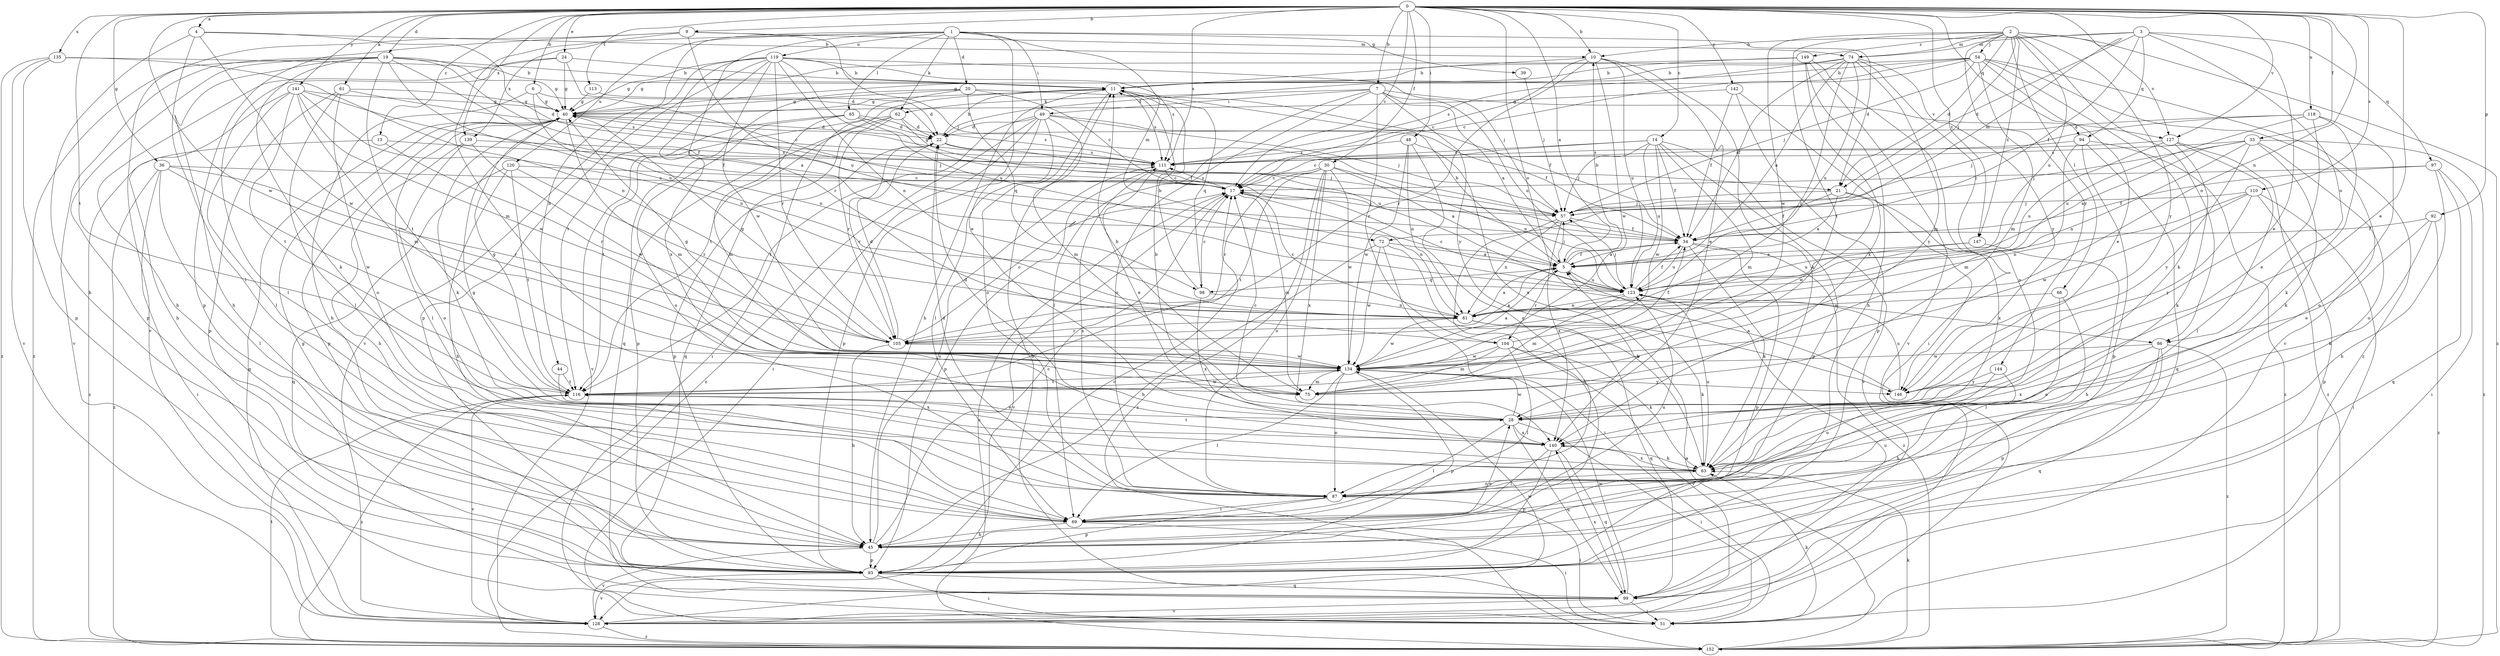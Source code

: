 strict digraph  {
0;
1;
2;
3;
4;
5;
6;
7;
9;
10;
11;
13;
14;
17;
19;
20;
21;
22;
24;
28;
30;
33;
34;
36;
39;
40;
44;
45;
48;
49;
51;
54;
57;
61;
62;
63;
65;
66;
69;
72;
74;
75;
81;
86;
87;
92;
93;
94;
97;
98;
99;
104;
105;
110;
111;
113;
116;
118;
119;
120;
123;
127;
128;
134;
135;
139;
140;
141;
142;
144;
146;
147;
149;
152;
0 -> 4  [label=a];
0 -> 5  [label=a];
0 -> 6  [label=b];
0 -> 7  [label=b];
0 -> 9  [label=b];
0 -> 10  [label=b];
0 -> 13  [label=c];
0 -> 14  [label=c];
0 -> 17  [label=c];
0 -> 19  [label=d];
0 -> 24  [label=e];
0 -> 28  [label=e];
0 -> 30  [label=f];
0 -> 33  [label=f];
0 -> 36  [label=g];
0 -> 48  [label=i];
0 -> 61  [label=k];
0 -> 72  [label=m];
0 -> 81  [label=n];
0 -> 86  [label=o];
0 -> 92  [label=p];
0 -> 94  [label=q];
0 -> 110  [label=s];
0 -> 111  [label=s];
0 -> 113  [label=t];
0 -> 116  [label=t];
0 -> 118  [label=u];
0 -> 127  [label=v];
0 -> 134  [label=w];
0 -> 135  [label=x];
0 -> 139  [label=x];
0 -> 141  [label=y];
0 -> 142  [label=y];
0 -> 147  [label=z];
1 -> 20  [label=d];
1 -> 21  [label=d];
1 -> 28  [label=e];
1 -> 39  [label=g];
1 -> 44  [label=h];
1 -> 49  [label=i];
1 -> 62  [label=k];
1 -> 65  [label=l];
1 -> 72  [label=m];
1 -> 104  [label=r];
1 -> 119  [label=u];
1 -> 120  [label=u];
1 -> 139  [label=x];
2 -> 21  [label=d];
2 -> 54  [label=j];
2 -> 57  [label=j];
2 -> 66  [label=l];
2 -> 74  [label=m];
2 -> 86  [label=o];
2 -> 116  [label=t];
2 -> 123  [label=u];
2 -> 127  [label=v];
2 -> 134  [label=w];
2 -> 144  [label=y];
2 -> 146  [label=y];
2 -> 147  [label=z];
2 -> 149  [label=z];
2 -> 152  [label=z];
3 -> 10  [label=b];
3 -> 21  [label=d];
3 -> 28  [label=e];
3 -> 34  [label=f];
3 -> 74  [label=m];
3 -> 86  [label=o];
3 -> 94  [label=q];
3 -> 97  [label=q];
4 -> 10  [label=b];
4 -> 21  [label=d];
4 -> 45  [label=h];
4 -> 69  [label=l];
4 -> 134  [label=w];
5 -> 10  [label=b];
5 -> 11  [label=b];
5 -> 34  [label=f];
5 -> 57  [label=j];
5 -> 98  [label=q];
5 -> 104  [label=r];
5 -> 123  [label=u];
6 -> 17  [label=c];
6 -> 40  [label=g];
6 -> 45  [label=h];
6 -> 81  [label=n];
7 -> 5  [label=a];
7 -> 49  [label=i];
7 -> 62  [label=k];
7 -> 69  [label=l];
7 -> 87  [label=o];
7 -> 104  [label=r];
7 -> 123  [label=u];
7 -> 127  [label=v];
7 -> 146  [label=y];
9 -> 57  [label=j];
9 -> 74  [label=m];
9 -> 75  [label=m];
9 -> 93  [label=p];
9 -> 123  [label=u];
9 -> 128  [label=v];
10 -> 11  [label=b];
10 -> 17  [label=c];
10 -> 28  [label=e];
10 -> 63  [label=k];
10 -> 105  [label=r];
10 -> 123  [label=u];
10 -> 134  [label=w];
11 -> 40  [label=g];
11 -> 45  [label=h];
11 -> 87  [label=o];
11 -> 98  [label=q];
11 -> 111  [label=s];
11 -> 116  [label=t];
13 -> 105  [label=r];
13 -> 111  [label=s];
13 -> 152  [label=z];
14 -> 17  [label=c];
14 -> 34  [label=f];
14 -> 57  [label=j];
14 -> 75  [label=m];
14 -> 93  [label=p];
14 -> 111  [label=s];
14 -> 123  [label=u];
14 -> 128  [label=v];
14 -> 134  [label=w];
17 -> 57  [label=j];
17 -> 75  [label=m];
17 -> 81  [label=n];
17 -> 111  [label=s];
17 -> 128  [label=v];
19 -> 5  [label=a];
19 -> 11  [label=b];
19 -> 34  [label=f];
19 -> 40  [label=g];
19 -> 45  [label=h];
19 -> 63  [label=k];
19 -> 93  [label=p];
19 -> 116  [label=t];
19 -> 123  [label=u];
19 -> 128  [label=v];
19 -> 152  [label=z];
20 -> 17  [label=c];
20 -> 34  [label=f];
20 -> 40  [label=g];
20 -> 51  [label=i];
20 -> 98  [label=q];
20 -> 99  [label=q];
21 -> 5  [label=a];
21 -> 34  [label=f];
21 -> 57  [label=j];
21 -> 134  [label=w];
21 -> 140  [label=x];
22 -> 11  [label=b];
22 -> 57  [label=j];
22 -> 93  [label=p];
22 -> 105  [label=r];
22 -> 111  [label=s];
24 -> 11  [label=b];
24 -> 22  [label=d];
24 -> 40  [label=g];
24 -> 45  [label=h];
24 -> 69  [label=l];
28 -> 11  [label=b];
28 -> 17  [label=c];
28 -> 22  [label=d];
28 -> 51  [label=i];
28 -> 69  [label=l];
28 -> 99  [label=q];
28 -> 134  [label=w];
28 -> 140  [label=x];
30 -> 5  [label=a];
30 -> 17  [label=c];
30 -> 87  [label=o];
30 -> 105  [label=r];
30 -> 116  [label=t];
30 -> 123  [label=u];
30 -> 134  [label=w];
30 -> 140  [label=x];
30 -> 152  [label=z];
33 -> 5  [label=a];
33 -> 57  [label=j];
33 -> 63  [label=k];
33 -> 81  [label=n];
33 -> 87  [label=o];
33 -> 111  [label=s];
33 -> 146  [label=y];
33 -> 152  [label=z];
34 -> 5  [label=a];
34 -> 63  [label=k];
34 -> 93  [label=p];
34 -> 123  [label=u];
34 -> 152  [label=z];
36 -> 17  [label=c];
36 -> 51  [label=i];
36 -> 69  [label=l];
36 -> 105  [label=r];
36 -> 134  [label=w];
36 -> 152  [label=z];
39 -> 57  [label=j];
40 -> 22  [label=d];
40 -> 57  [label=j];
40 -> 63  [label=k];
40 -> 69  [label=l];
40 -> 75  [label=m];
40 -> 93  [label=p];
44 -> 116  [label=t];
44 -> 140  [label=x];
45 -> 17  [label=c];
45 -> 28  [label=e];
45 -> 93  [label=p];
45 -> 111  [label=s];
45 -> 128  [label=v];
48 -> 81  [label=n];
48 -> 87  [label=o];
48 -> 111  [label=s];
48 -> 134  [label=w];
48 -> 140  [label=x];
49 -> 22  [label=d];
49 -> 34  [label=f];
49 -> 51  [label=i];
49 -> 57  [label=j];
49 -> 69  [label=l];
49 -> 75  [label=m];
49 -> 93  [label=p];
49 -> 116  [label=t];
49 -> 152  [label=z];
51 -> 11  [label=b];
51 -> 63  [label=k];
54 -> 11  [label=b];
54 -> 17  [label=c];
54 -> 22  [label=d];
54 -> 28  [label=e];
54 -> 40  [label=g];
54 -> 57  [label=j];
54 -> 63  [label=k];
54 -> 75  [label=m];
54 -> 128  [label=v];
54 -> 152  [label=z];
57 -> 34  [label=f];
57 -> 45  [label=h];
57 -> 81  [label=n];
57 -> 140  [label=x];
61 -> 40  [label=g];
61 -> 69  [label=l];
61 -> 87  [label=o];
61 -> 93  [label=p];
61 -> 111  [label=s];
62 -> 22  [label=d];
62 -> 93  [label=p];
62 -> 99  [label=q];
62 -> 105  [label=r];
62 -> 116  [label=t];
62 -> 123  [label=u];
63 -> 40  [label=g];
63 -> 87  [label=o];
63 -> 123  [label=u];
63 -> 140  [label=x];
65 -> 22  [label=d];
65 -> 34  [label=f];
65 -> 75  [label=m];
65 -> 87  [label=o];
65 -> 111  [label=s];
65 -> 128  [label=v];
66 -> 69  [label=l];
66 -> 81  [label=n];
66 -> 87  [label=o];
69 -> 45  [label=h];
69 -> 51  [label=i];
69 -> 123  [label=u];
72 -> 5  [label=a];
72 -> 45  [label=h];
72 -> 51  [label=i];
72 -> 63  [label=k];
72 -> 134  [label=w];
74 -> 5  [label=a];
74 -> 11  [label=b];
74 -> 34  [label=f];
74 -> 75  [label=m];
74 -> 87  [label=o];
74 -> 105  [label=r];
74 -> 111  [label=s];
74 -> 123  [label=u];
74 -> 146  [label=y];
75 -> 11  [label=b];
81 -> 5  [label=a];
81 -> 17  [label=c];
81 -> 63  [label=k];
81 -> 99  [label=q];
81 -> 105  [label=r];
81 -> 134  [label=w];
86 -> 93  [label=p];
86 -> 99  [label=q];
86 -> 134  [label=w];
86 -> 140  [label=x];
86 -> 152  [label=z];
87 -> 22  [label=d];
87 -> 51  [label=i];
87 -> 69  [label=l];
87 -> 93  [label=p];
87 -> 111  [label=s];
92 -> 28  [label=e];
92 -> 34  [label=f];
92 -> 63  [label=k];
92 -> 152  [label=z];
93 -> 17  [label=c];
93 -> 40  [label=g];
93 -> 51  [label=i];
93 -> 99  [label=q];
93 -> 128  [label=v];
94 -> 75  [label=m];
94 -> 93  [label=p];
94 -> 99  [label=q];
94 -> 111  [label=s];
94 -> 152  [label=z];
97 -> 17  [label=c];
97 -> 34  [label=f];
97 -> 45  [label=h];
97 -> 51  [label=i];
97 -> 99  [label=q];
98 -> 11  [label=b];
98 -> 17  [label=c];
98 -> 81  [label=n];
98 -> 140  [label=x];
99 -> 51  [label=i];
99 -> 123  [label=u];
99 -> 128  [label=v];
99 -> 134  [label=w];
99 -> 140  [label=x];
104 -> 34  [label=f];
104 -> 63  [label=k];
104 -> 69  [label=l];
104 -> 75  [label=m];
104 -> 128  [label=v];
104 -> 134  [label=w];
105 -> 5  [label=a];
105 -> 17  [label=c];
105 -> 22  [label=d];
105 -> 40  [label=g];
105 -> 45  [label=h];
105 -> 134  [label=w];
110 -> 51  [label=i];
110 -> 57  [label=j];
110 -> 81  [label=n];
110 -> 93  [label=p];
110 -> 134  [label=w];
110 -> 146  [label=y];
111 -> 17  [label=c];
111 -> 28  [label=e];
111 -> 40  [label=g];
111 -> 93  [label=p];
113 -> 22  [label=d];
113 -> 40  [label=g];
116 -> 28  [label=e];
116 -> 40  [label=g];
116 -> 128  [label=v];
116 -> 134  [label=w];
116 -> 152  [label=z];
118 -> 22  [label=d];
118 -> 28  [label=e];
118 -> 57  [label=j];
118 -> 63  [label=k];
118 -> 87  [label=o];
118 -> 123  [label=u];
119 -> 11  [label=b];
119 -> 40  [label=g];
119 -> 57  [label=j];
119 -> 81  [label=n];
119 -> 93  [label=p];
119 -> 105  [label=r];
119 -> 111  [label=s];
119 -> 116  [label=t];
119 -> 123  [label=u];
119 -> 128  [label=v];
119 -> 134  [label=w];
119 -> 140  [label=x];
120 -> 17  [label=c];
120 -> 45  [label=h];
120 -> 99  [label=q];
120 -> 105  [label=r];
120 -> 116  [label=t];
123 -> 17  [label=c];
123 -> 34  [label=f];
123 -> 57  [label=j];
123 -> 75  [label=m];
123 -> 81  [label=n];
127 -> 63  [label=k];
127 -> 69  [label=l];
127 -> 111  [label=s];
127 -> 123  [label=u];
127 -> 152  [label=z];
128 -> 40  [label=g];
128 -> 134  [label=w];
128 -> 152  [label=z];
134 -> 5  [label=a];
134 -> 40  [label=g];
134 -> 69  [label=l];
134 -> 75  [label=m];
134 -> 87  [label=o];
134 -> 93  [label=p];
134 -> 116  [label=t];
134 -> 146  [label=y];
135 -> 11  [label=b];
135 -> 81  [label=n];
135 -> 93  [label=p];
135 -> 128  [label=v];
135 -> 152  [label=z];
139 -> 45  [label=h];
139 -> 87  [label=o];
139 -> 111  [label=s];
139 -> 134  [label=w];
140 -> 63  [label=k];
140 -> 69  [label=l];
140 -> 93  [label=p];
140 -> 99  [label=q];
140 -> 116  [label=t];
141 -> 34  [label=f];
141 -> 40  [label=g];
141 -> 45  [label=h];
141 -> 69  [label=l];
141 -> 75  [label=m];
141 -> 81  [label=n];
141 -> 116  [label=t];
141 -> 134  [label=w];
142 -> 34  [label=f];
142 -> 40  [label=g];
142 -> 93  [label=p];
142 -> 146  [label=y];
144 -> 45  [label=h];
144 -> 87  [label=o];
144 -> 146  [label=y];
146 -> 5  [label=a];
146 -> 123  [label=u];
147 -> 5  [label=a];
147 -> 45  [label=h];
147 -> 123  [label=u];
149 -> 11  [label=b];
149 -> 40  [label=g];
149 -> 45  [label=h];
149 -> 51  [label=i];
149 -> 128  [label=v];
149 -> 140  [label=x];
152 -> 5  [label=a];
152 -> 17  [label=c];
152 -> 63  [label=k];
152 -> 116  [label=t];
}
